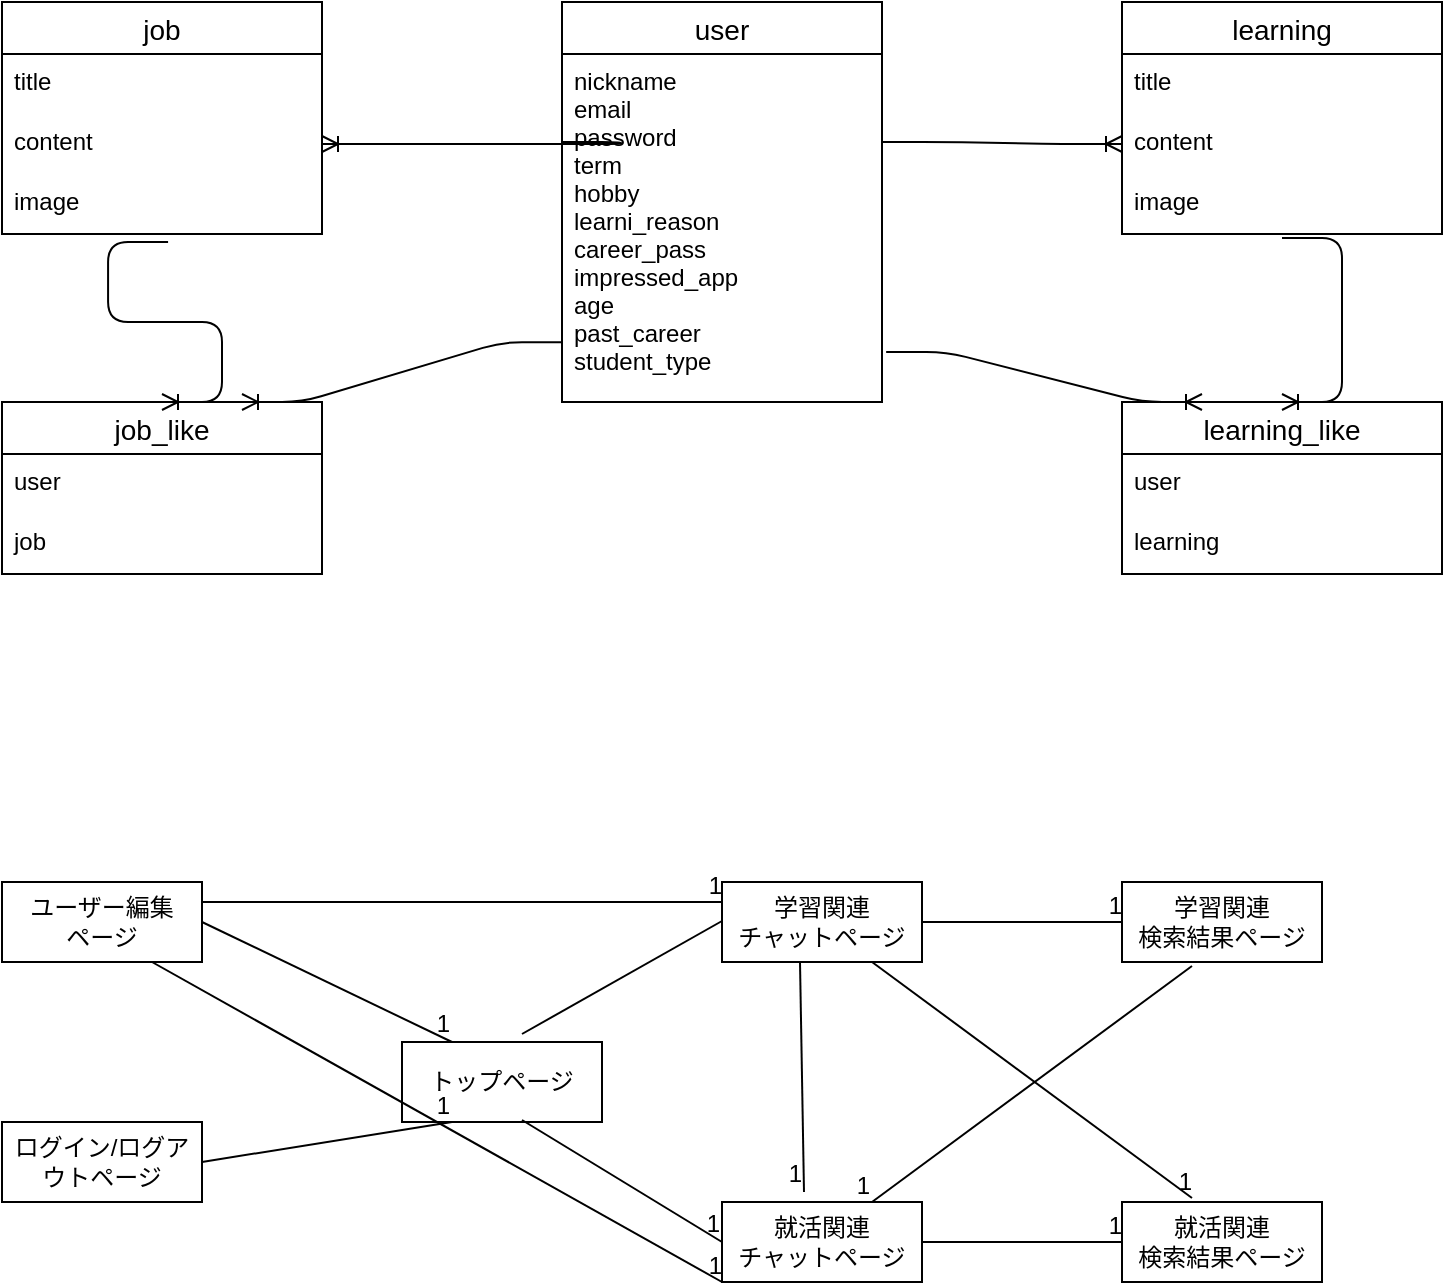 <mxfile>
    <diagram id="7r8vdRVCJ_qaN47g7EA5" name="ページ1">
        <mxGraphModel dx="1146" dy="647" grid="1" gridSize="10" guides="1" tooltips="1" connect="1" arrows="1" fold="1" page="1" pageScale="1" pageWidth="827" pageHeight="1169" math="0" shadow="0">
            <root>
                <mxCell id="0"/>
                <mxCell id="1" parent="0"/>
                <mxCell id="2" value="user" style="swimlane;fontStyle=0;childLayout=stackLayout;horizontal=1;startSize=26;horizontalStack=0;resizeParent=1;resizeParentMax=0;resizeLast=0;collapsible=1;marginBottom=0;align=center;fontSize=14;" vertex="1" parent="1">
                    <mxGeometry x="320" y="240" width="160" height="200" as="geometry"/>
                </mxCell>
                <mxCell id="3" value="nickname&#10;email&#10;password&#10;term&#10;hobby&#10;learni_reason&#10;career_pass&#10;impressed_app&#10;age&#10;past_career&#10;student_type" style="text;strokeColor=none;fillColor=none;spacingLeft=4;spacingRight=4;overflow=hidden;rotatable=0;points=[[0,0.5],[1,0.5]];portConstraint=eastwest;fontSize=12;" vertex="1" parent="2">
                    <mxGeometry y="26" width="160" height="174" as="geometry"/>
                </mxCell>
                <mxCell id="28" value="" style="edgeStyle=entityRelationEdgeStyle;fontSize=12;html=1;endArrow=ERoneToMany;entryX=1;entryY=0.5;entryDx=0;entryDy=0;" edge="1" parent="2" target="25">
                    <mxGeometry width="100" height="100" relative="1" as="geometry">
                        <mxPoint y="70" as="sourcePoint"/>
                        <mxPoint x="100" y="-30" as="targetPoint"/>
                    </mxGeometry>
                </mxCell>
                <mxCell id="19" value="learning" style="swimlane;fontStyle=0;childLayout=stackLayout;horizontal=1;startSize=26;horizontalStack=0;resizeParent=1;resizeParentMax=0;resizeLast=0;collapsible=1;marginBottom=0;align=center;fontSize=14;" vertex="1" parent="1">
                    <mxGeometry x="600" y="240" width="160" height="116" as="geometry"/>
                </mxCell>
                <mxCell id="20" value="title" style="text;strokeColor=none;fillColor=none;spacingLeft=4;spacingRight=4;overflow=hidden;rotatable=0;points=[[0,0.5],[1,0.5]];portConstraint=eastwest;fontSize=12;" vertex="1" parent="19">
                    <mxGeometry y="26" width="160" height="30" as="geometry"/>
                </mxCell>
                <mxCell id="21" value="content" style="text;strokeColor=none;fillColor=none;spacingLeft=4;spacingRight=4;overflow=hidden;rotatable=0;points=[[0,0.5],[1,0.5]];portConstraint=eastwest;fontSize=12;" vertex="1" parent="19">
                    <mxGeometry y="56" width="160" height="30" as="geometry"/>
                </mxCell>
                <mxCell id="22" value="image" style="text;strokeColor=none;fillColor=none;spacingLeft=4;spacingRight=4;overflow=hidden;rotatable=0;points=[[0,0.5],[1,0.5]];portConstraint=eastwest;fontSize=12;" vertex="1" parent="19">
                    <mxGeometry y="86" width="160" height="30" as="geometry"/>
                </mxCell>
                <mxCell id="23" value="job" style="swimlane;fontStyle=0;childLayout=stackLayout;horizontal=1;startSize=26;horizontalStack=0;resizeParent=1;resizeParentMax=0;resizeLast=0;collapsible=1;marginBottom=0;align=center;fontSize=14;" vertex="1" parent="1">
                    <mxGeometry x="40" y="240" width="160" height="116" as="geometry"/>
                </mxCell>
                <mxCell id="24" value="title" style="text;strokeColor=none;fillColor=none;spacingLeft=4;spacingRight=4;overflow=hidden;rotatable=0;points=[[0,0.5],[1,0.5]];portConstraint=eastwest;fontSize=12;" vertex="1" parent="23">
                    <mxGeometry y="26" width="160" height="30" as="geometry"/>
                </mxCell>
                <mxCell id="25" value="content" style="text;strokeColor=none;fillColor=none;spacingLeft=4;spacingRight=4;overflow=hidden;rotatable=0;points=[[0,0.5],[1,0.5]];portConstraint=eastwest;fontSize=12;" vertex="1" parent="23">
                    <mxGeometry y="56" width="160" height="30" as="geometry"/>
                </mxCell>
                <mxCell id="26" value="image" style="text;strokeColor=none;fillColor=none;spacingLeft=4;spacingRight=4;overflow=hidden;rotatable=0;points=[[0,0.5],[1,0.5]];portConstraint=eastwest;fontSize=12;" vertex="1" parent="23">
                    <mxGeometry y="86" width="160" height="30" as="geometry"/>
                </mxCell>
                <mxCell id="27" value="" style="edgeStyle=entityRelationEdgeStyle;fontSize=12;html=1;endArrow=ERoneToMany;entryX=0;entryY=0.5;entryDx=0;entryDy=0;" edge="1" parent="1" target="21">
                    <mxGeometry width="100" height="100" relative="1" as="geometry">
                        <mxPoint x="480" y="310" as="sourcePoint"/>
                        <mxPoint x="580" y="210" as="targetPoint"/>
                    </mxGeometry>
                </mxCell>
                <mxCell id="29" value="learning_like" style="swimlane;fontStyle=0;childLayout=stackLayout;horizontal=1;startSize=26;horizontalStack=0;resizeParent=1;resizeParentMax=0;resizeLast=0;collapsible=1;marginBottom=0;align=center;fontSize=14;" vertex="1" parent="1">
                    <mxGeometry x="600" y="440" width="160" height="86" as="geometry"/>
                </mxCell>
                <mxCell id="30" value="user" style="text;strokeColor=none;fillColor=none;spacingLeft=4;spacingRight=4;overflow=hidden;rotatable=0;points=[[0,0.5],[1,0.5]];portConstraint=eastwest;fontSize=12;" vertex="1" parent="29">
                    <mxGeometry y="26" width="160" height="30" as="geometry"/>
                </mxCell>
                <mxCell id="31" value="learning" style="text;strokeColor=none;fillColor=none;spacingLeft=4;spacingRight=4;overflow=hidden;rotatable=0;points=[[0,0.5],[1,0.5]];portConstraint=eastwest;fontSize=12;" vertex="1" parent="29">
                    <mxGeometry y="56" width="160" height="30" as="geometry"/>
                </mxCell>
                <mxCell id="33" value="job_like" style="swimlane;fontStyle=0;childLayout=stackLayout;horizontal=1;startSize=26;horizontalStack=0;resizeParent=1;resizeParentMax=0;resizeLast=0;collapsible=1;marginBottom=0;align=center;fontSize=14;" vertex="1" parent="1">
                    <mxGeometry x="40" y="440" width="160" height="86" as="geometry"/>
                </mxCell>
                <mxCell id="34" value="user" style="text;strokeColor=none;fillColor=none;spacingLeft=4;spacingRight=4;overflow=hidden;rotatable=0;points=[[0,0.5],[1,0.5]];portConstraint=eastwest;fontSize=12;" vertex="1" parent="33">
                    <mxGeometry y="26" width="160" height="30" as="geometry"/>
                </mxCell>
                <mxCell id="35" value="job" style="text;strokeColor=none;fillColor=none;spacingLeft=4;spacingRight=4;overflow=hidden;rotatable=0;points=[[0,0.5],[1,0.5]];portConstraint=eastwest;fontSize=12;" vertex="1" parent="33">
                    <mxGeometry y="56" width="160" height="30" as="geometry"/>
                </mxCell>
                <mxCell id="39" value="" style="edgeStyle=entityRelationEdgeStyle;fontSize=12;html=1;endArrow=ERoneToMany;entryX=0.5;entryY=0;entryDx=0;entryDy=0;exitX=0.5;exitY=1.067;exitDx=0;exitDy=0;exitPerimeter=0;" edge="1" parent="1" source="22" target="29">
                    <mxGeometry width="100" height="100" relative="1" as="geometry">
                        <mxPoint x="530" y="380" as="sourcePoint"/>
                        <mxPoint x="630" y="280" as="targetPoint"/>
                    </mxGeometry>
                </mxCell>
                <mxCell id="40" value="" style="edgeStyle=entityRelationEdgeStyle;fontSize=12;html=1;endArrow=ERoneToMany;entryX=0.75;entryY=0;entryDx=0;entryDy=0;exitX=0;exitY=0.828;exitDx=0;exitDy=0;exitPerimeter=0;" edge="1" parent="1" source="3" target="33">
                    <mxGeometry width="100" height="100" relative="1" as="geometry">
                        <mxPoint x="361" y="440" as="sourcePoint"/>
                        <mxPoint x="630" y="280" as="targetPoint"/>
                    </mxGeometry>
                </mxCell>
                <mxCell id="41" value="" style="edgeStyle=entityRelationEdgeStyle;fontSize=12;html=1;endArrow=ERoneToMany;exitX=0.519;exitY=1.133;exitDx=0;exitDy=0;exitPerimeter=0;entryX=0.5;entryY=0;entryDx=0;entryDy=0;" edge="1" parent="1" source="26" target="33">
                    <mxGeometry width="100" height="100" relative="1" as="geometry">
                        <mxPoint x="530" y="380" as="sourcePoint"/>
                        <mxPoint x="630" y="280" as="targetPoint"/>
                    </mxGeometry>
                </mxCell>
                <mxCell id="38" value="" style="edgeStyle=entityRelationEdgeStyle;fontSize=12;html=1;endArrow=ERoneToMany;entryX=0.25;entryY=0;entryDx=0;entryDy=0;exitX=1.013;exitY=0.856;exitDx=0;exitDy=0;exitPerimeter=0;" edge="1" parent="1" source="3" target="29">
                    <mxGeometry width="100" height="100" relative="1" as="geometry">
                        <mxPoint x="440" y="356" as="sourcePoint"/>
                        <mxPoint x="540" y="256" as="targetPoint"/>
                    </mxGeometry>
                </mxCell>
                <mxCell id="42" value="ユーザー編集&lt;br&gt;ページ" style="whiteSpace=wrap;html=1;align=center;" vertex="1" parent="1">
                    <mxGeometry x="40" y="680" width="100" height="40" as="geometry"/>
                </mxCell>
                <mxCell id="43" value="ログイン/ログアウトページ" style="whiteSpace=wrap;html=1;align=center;" vertex="1" parent="1">
                    <mxGeometry x="40" y="800" width="100" height="40" as="geometry"/>
                </mxCell>
                <mxCell id="44" value="トップページ" style="whiteSpace=wrap;html=1;align=center;" vertex="1" parent="1">
                    <mxGeometry x="240" y="760" width="100" height="40" as="geometry"/>
                </mxCell>
                <mxCell id="45" value="学習関連&lt;br&gt;チャットページ" style="whiteSpace=wrap;html=1;align=center;" vertex="1" parent="1">
                    <mxGeometry x="400" y="680" width="100" height="40" as="geometry"/>
                </mxCell>
                <mxCell id="46" value="就活関連&lt;br&gt;チャットページ" style="whiteSpace=wrap;html=1;align=center;" vertex="1" parent="1">
                    <mxGeometry x="400" y="840" width="100" height="40" as="geometry"/>
                </mxCell>
                <mxCell id="47" value="学習関連&lt;br&gt;検索結果ページ" style="whiteSpace=wrap;html=1;align=center;" vertex="1" parent="1">
                    <mxGeometry x="600" y="680" width="100" height="40" as="geometry"/>
                </mxCell>
                <mxCell id="48" value="就活関連&lt;br&gt;検索結果ページ" style="whiteSpace=wrap;html=1;align=center;" vertex="1" parent="1">
                    <mxGeometry x="600" y="840" width="100" height="40" as="geometry"/>
                </mxCell>
                <mxCell id="49" value="" style="endArrow=none;html=1;rounded=0;exitX=0.6;exitY=-0.1;exitDx=0;exitDy=0;exitPerimeter=0;" edge="1" parent="1" source="44">
                    <mxGeometry relative="1" as="geometry">
                        <mxPoint x="240" y="699.5" as="sourcePoint"/>
                        <mxPoint x="400" y="699.5" as="targetPoint"/>
                    </mxGeometry>
                </mxCell>
                <mxCell id="50" value="" style="endArrow=none;html=1;rounded=0;entryX=0;entryY=0.5;entryDx=0;entryDy=0;" edge="1" parent="1" target="46">
                    <mxGeometry relative="1" as="geometry">
                        <mxPoint x="300" y="799" as="sourcePoint"/>
                        <mxPoint x="460" y="799" as="targetPoint"/>
                    </mxGeometry>
                </mxCell>
                <mxCell id="51" value="1" style="resizable=0;html=1;align=right;verticalAlign=bottom;" connectable="0" vertex="1" parent="50">
                    <mxGeometry x="1" relative="1" as="geometry"/>
                </mxCell>
                <mxCell id="52" value="" style="endArrow=none;html=1;rounded=0;exitX=1;exitY=0.5;exitDx=0;exitDy=0;entryX=0;entryY=0.5;entryDx=0;entryDy=0;" edge="1" parent="1" source="45" target="47">
                    <mxGeometry relative="1" as="geometry">
                        <mxPoint x="520" y="700" as="sourcePoint"/>
                        <mxPoint x="580" y="700" as="targetPoint"/>
                    </mxGeometry>
                </mxCell>
                <mxCell id="53" value="1" style="resizable=0;html=1;align=right;verticalAlign=bottom;" connectable="0" vertex="1" parent="52">
                    <mxGeometry x="1" relative="1" as="geometry"/>
                </mxCell>
                <mxCell id="54" value="" style="endArrow=none;html=1;rounded=0;entryX=0;entryY=0.5;entryDx=0;entryDy=0;exitX=1;exitY=0.5;exitDx=0;exitDy=0;" edge="1" parent="1" source="46" target="48">
                    <mxGeometry relative="1" as="geometry">
                        <mxPoint x="340" y="800" as="sourcePoint"/>
                        <mxPoint x="500" y="800" as="targetPoint"/>
                    </mxGeometry>
                </mxCell>
                <mxCell id="55" value="1" style="resizable=0;html=1;align=right;verticalAlign=bottom;" connectable="0" vertex="1" parent="54">
                    <mxGeometry x="1" relative="1" as="geometry"/>
                </mxCell>
                <mxCell id="56" value="" style="endArrow=none;html=1;rounded=0;entryX=0.25;entryY=0;entryDx=0;entryDy=0;exitX=1;exitY=0.5;exitDx=0;exitDy=0;" edge="1" parent="1" source="42" target="44">
                    <mxGeometry relative="1" as="geometry">
                        <mxPoint x="180" y="710" as="sourcePoint"/>
                        <mxPoint x="300" y="699.5" as="targetPoint"/>
                    </mxGeometry>
                </mxCell>
                <mxCell id="57" value="1" style="resizable=0;html=1;align=right;verticalAlign=bottom;" connectable="0" vertex="1" parent="56">
                    <mxGeometry x="1" relative="1" as="geometry"/>
                </mxCell>
                <mxCell id="58" value="" style="endArrow=none;html=1;rounded=0;exitX=1;exitY=0.5;exitDx=0;exitDy=0;entryX=0.25;entryY=1;entryDx=0;entryDy=0;" edge="1" parent="1" source="43" target="44">
                    <mxGeometry relative="1" as="geometry">
                        <mxPoint x="340" y="800" as="sourcePoint"/>
                        <mxPoint x="500" y="800" as="targetPoint"/>
                    </mxGeometry>
                </mxCell>
                <mxCell id="59" value="1" style="resizable=0;html=1;align=right;verticalAlign=bottom;" connectable="0" vertex="1" parent="58">
                    <mxGeometry x="1" relative="1" as="geometry"/>
                </mxCell>
                <mxCell id="60" value="" style="endArrow=none;html=1;rounded=0;exitX=1;exitY=0.25;exitDx=0;exitDy=0;entryX=0;entryY=0.25;entryDx=0;entryDy=0;" edge="1" parent="1" source="42" target="45">
                    <mxGeometry relative="1" as="geometry">
                        <mxPoint x="340" y="800" as="sourcePoint"/>
                        <mxPoint x="500" y="800" as="targetPoint"/>
                    </mxGeometry>
                </mxCell>
                <mxCell id="61" value="1" style="resizable=0;html=1;align=right;verticalAlign=bottom;" connectable="0" vertex="1" parent="60">
                    <mxGeometry x="1" relative="1" as="geometry"/>
                </mxCell>
                <mxCell id="62" value="" style="endArrow=none;html=1;rounded=0;exitX=0.75;exitY=1;exitDx=0;exitDy=0;entryX=0;entryY=1;entryDx=0;entryDy=0;" edge="1" parent="1" source="42" target="46">
                    <mxGeometry relative="1" as="geometry">
                        <mxPoint x="340" y="800" as="sourcePoint"/>
                        <mxPoint x="500" y="800" as="targetPoint"/>
                    </mxGeometry>
                </mxCell>
                <mxCell id="63" value="1" style="resizable=0;html=1;align=right;verticalAlign=bottom;" connectable="0" vertex="1" parent="62">
                    <mxGeometry x="1" relative="1" as="geometry"/>
                </mxCell>
                <mxCell id="64" value="" style="endArrow=none;html=1;rounded=0;exitX=0.39;exitY=1;exitDx=0;exitDy=0;exitPerimeter=0;entryX=0.41;entryY=-0.125;entryDx=0;entryDy=0;entryPerimeter=0;" edge="1" parent="1" source="45" target="46">
                    <mxGeometry relative="1" as="geometry">
                        <mxPoint x="340" y="800" as="sourcePoint"/>
                        <mxPoint x="500" y="800" as="targetPoint"/>
                    </mxGeometry>
                </mxCell>
                <mxCell id="65" value="1" style="resizable=0;html=1;align=right;verticalAlign=bottom;" connectable="0" vertex="1" parent="64">
                    <mxGeometry x="1" relative="1" as="geometry"/>
                </mxCell>
                <mxCell id="66" value="" style="endArrow=none;html=1;rounded=0;exitX=0.35;exitY=1.05;exitDx=0;exitDy=0;exitPerimeter=0;entryX=0.75;entryY=0;entryDx=0;entryDy=0;" edge="1" parent="1" source="47" target="46">
                    <mxGeometry relative="1" as="geometry">
                        <mxPoint x="340" y="800" as="sourcePoint"/>
                        <mxPoint x="500" y="800" as="targetPoint"/>
                    </mxGeometry>
                </mxCell>
                <mxCell id="67" value="1" style="resizable=0;html=1;align=right;verticalAlign=bottom;" connectable="0" vertex="1" parent="66">
                    <mxGeometry x="1" relative="1" as="geometry"/>
                </mxCell>
                <mxCell id="68" value="" style="endArrow=none;html=1;rounded=0;entryX=0.35;entryY=-0.05;entryDx=0;entryDy=0;entryPerimeter=0;exitX=0.75;exitY=1;exitDx=0;exitDy=0;" edge="1" parent="1" source="45" target="48">
                    <mxGeometry relative="1" as="geometry">
                        <mxPoint x="340" y="800" as="sourcePoint"/>
                        <mxPoint x="500" y="800" as="targetPoint"/>
                    </mxGeometry>
                </mxCell>
                <mxCell id="69" value="1" style="resizable=0;html=1;align=right;verticalAlign=bottom;" connectable="0" vertex="1" parent="68">
                    <mxGeometry x="1" relative="1" as="geometry"/>
                </mxCell>
            </root>
        </mxGraphModel>
    </diagram>
</mxfile>